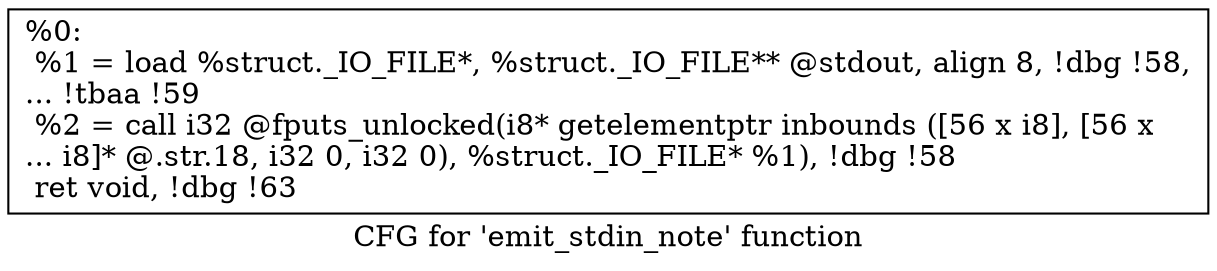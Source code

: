 digraph "CFG for 'emit_stdin_note' function" {
	label="CFG for 'emit_stdin_note' function";

	Node0x1fb91f0 [shape=record,label="{%0:\l  %1 = load %struct._IO_FILE*, %struct._IO_FILE** @stdout, align 8, !dbg !58,\l... !tbaa !59\l  %2 = call i32 @fputs_unlocked(i8* getelementptr inbounds ([56 x i8], [56 x\l... i8]* @.str.18, i32 0, i32 0), %struct._IO_FILE* %1), !dbg !58\l  ret void, !dbg !63\l}"];
}
